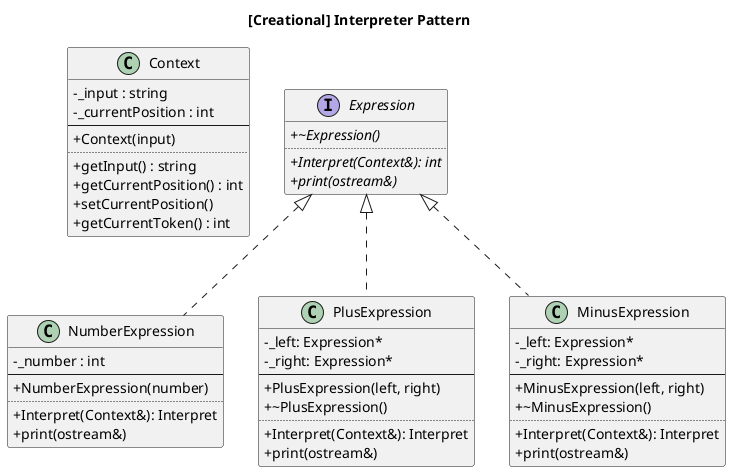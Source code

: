 ﻿@startuml
skinparam classAttributeIconSize 0
title [Creational] Interpreter Pattern

'note as N1
'...
'end note

class Context {
  - _input : string
  - _currentPosition : int
  --
  + Context(input)
  ..
  + getInput() : string
  + getCurrentPosition() : int
  + setCurrentPosition()
  + getCurrentToken() : int
}

interface Expression {
  + {abstract} ~Expression()
  ..
  + {abstract} Interpret(Context&): int
  + {abstract} print(ostream&)
}
class NumberExpression {
  - _number : int
  --
  + NumberExpression(number)
  ..
  + Interpret(Context&): Interpret
  + print(ostream&)
}
class PlusExpression {
  - _left: Expression*
  - _right: Expression*
  --
  + PlusExpression(left, right)
  + ~PlusExpression()
  ..
  + Interpret(Context&): Interpret
  + print(ostream&)
}
class MinusExpression {
  - _left: Expression*
  - _right: Expression*
  --
  + MinusExpression(left, right)
  + ~MinusExpression()
  ..
  + Interpret(Context&): Interpret
  + print(ostream&)
}

Expression <|.. NumberExpression
Expression <|.. PlusExpression
Expression <|.. MinusExpression

hide empty members

@enduml
